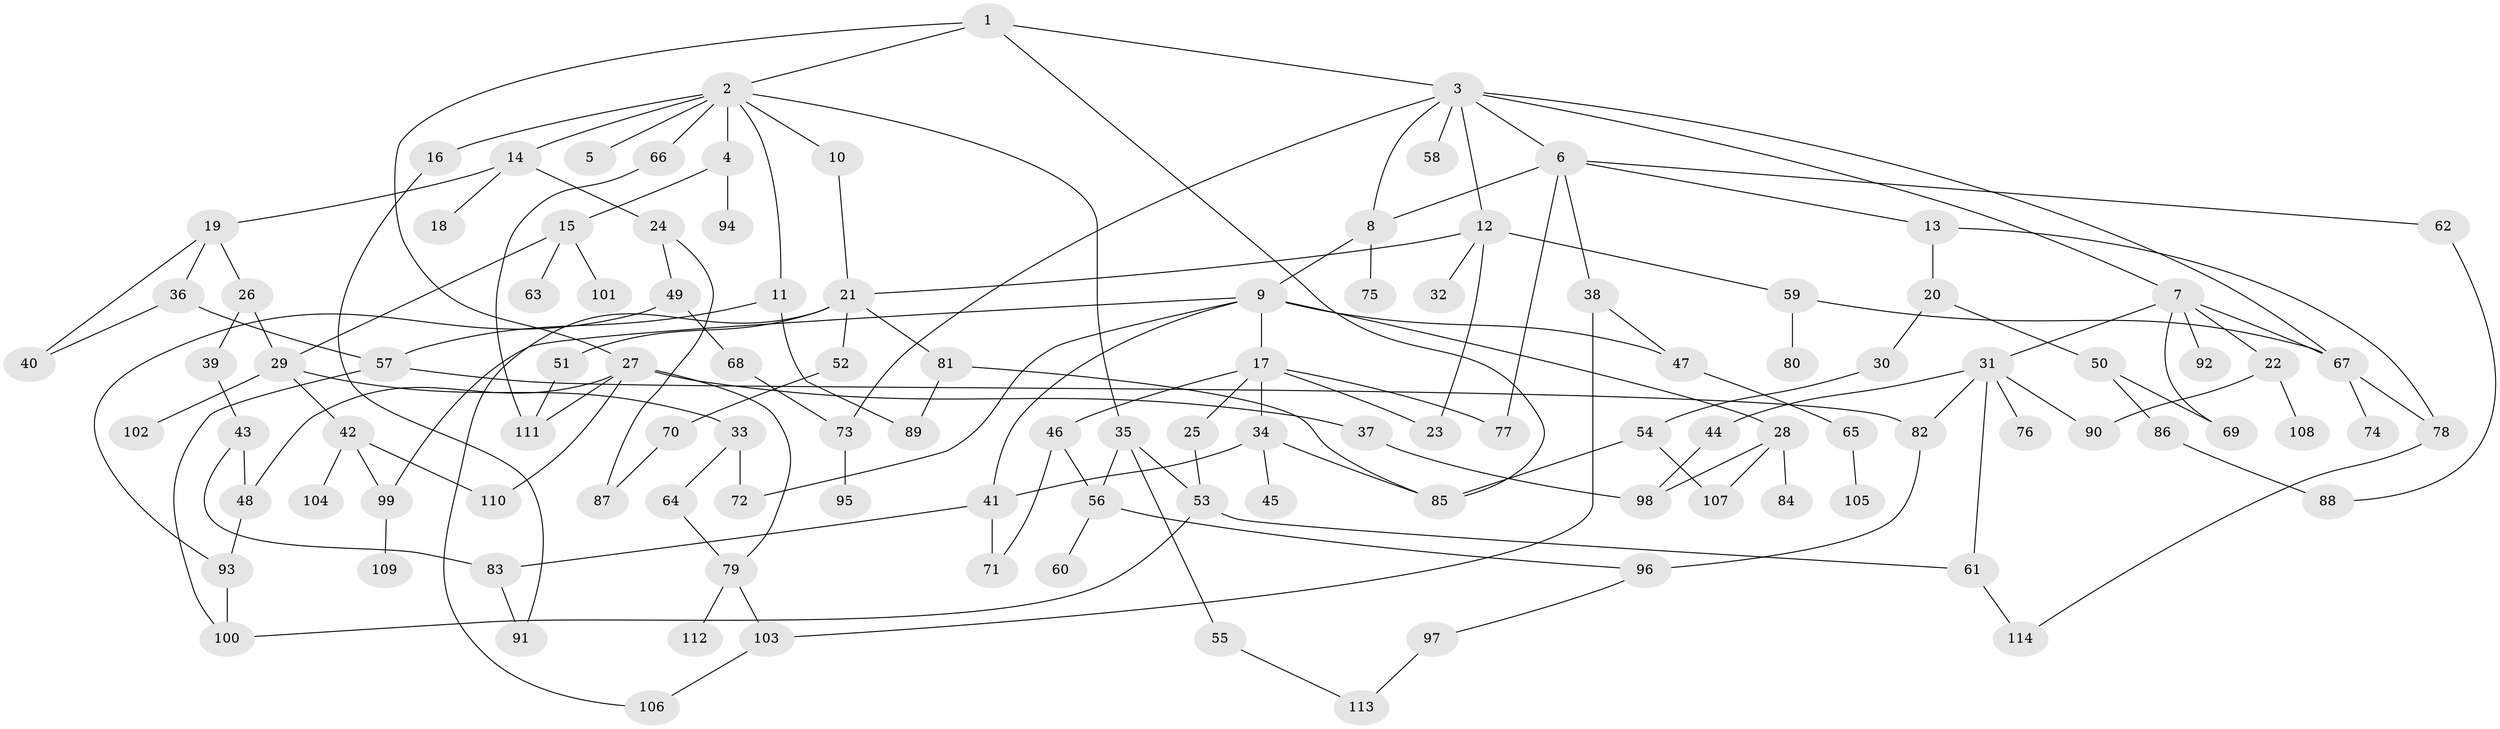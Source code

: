 // Generated by graph-tools (version 1.1) at 2025/41/03/09/25 04:41:37]
// undirected, 114 vertices, 159 edges
graph export_dot {
graph [start="1"]
  node [color=gray90,style=filled];
  1;
  2;
  3;
  4;
  5;
  6;
  7;
  8;
  9;
  10;
  11;
  12;
  13;
  14;
  15;
  16;
  17;
  18;
  19;
  20;
  21;
  22;
  23;
  24;
  25;
  26;
  27;
  28;
  29;
  30;
  31;
  32;
  33;
  34;
  35;
  36;
  37;
  38;
  39;
  40;
  41;
  42;
  43;
  44;
  45;
  46;
  47;
  48;
  49;
  50;
  51;
  52;
  53;
  54;
  55;
  56;
  57;
  58;
  59;
  60;
  61;
  62;
  63;
  64;
  65;
  66;
  67;
  68;
  69;
  70;
  71;
  72;
  73;
  74;
  75;
  76;
  77;
  78;
  79;
  80;
  81;
  82;
  83;
  84;
  85;
  86;
  87;
  88;
  89;
  90;
  91;
  92;
  93;
  94;
  95;
  96;
  97;
  98;
  99;
  100;
  101;
  102;
  103;
  104;
  105;
  106;
  107;
  108;
  109;
  110;
  111;
  112;
  113;
  114;
  1 -- 2;
  1 -- 3;
  1 -- 27;
  1 -- 85;
  2 -- 4;
  2 -- 5;
  2 -- 10;
  2 -- 11;
  2 -- 14;
  2 -- 16;
  2 -- 35;
  2 -- 66;
  3 -- 6;
  3 -- 7;
  3 -- 12;
  3 -- 58;
  3 -- 73;
  3 -- 8;
  3 -- 67;
  4 -- 15;
  4 -- 94;
  6 -- 8;
  6 -- 13;
  6 -- 38;
  6 -- 62;
  6 -- 77;
  7 -- 22;
  7 -- 31;
  7 -- 69;
  7 -- 92;
  7 -- 67;
  8 -- 9;
  8 -- 75;
  9 -- 17;
  9 -- 28;
  9 -- 41;
  9 -- 99;
  9 -- 72;
  9 -- 47;
  10 -- 21;
  11 -- 57;
  11 -- 89;
  12 -- 21;
  12 -- 23;
  12 -- 32;
  12 -- 59;
  13 -- 20;
  13 -- 78;
  14 -- 18;
  14 -- 19;
  14 -- 24;
  15 -- 29;
  15 -- 63;
  15 -- 101;
  16 -- 91;
  17 -- 25;
  17 -- 34;
  17 -- 46;
  17 -- 77;
  17 -- 23;
  19 -- 26;
  19 -- 36;
  19 -- 40;
  20 -- 30;
  20 -- 50;
  21 -- 51;
  21 -- 52;
  21 -- 81;
  21 -- 106;
  22 -- 90;
  22 -- 108;
  24 -- 49;
  24 -- 87;
  25 -- 53;
  26 -- 39;
  26 -- 29;
  27 -- 37;
  27 -- 48;
  27 -- 111;
  27 -- 79;
  27 -- 110;
  28 -- 84;
  28 -- 98;
  28 -- 107;
  29 -- 33;
  29 -- 42;
  29 -- 102;
  30 -- 54;
  31 -- 44;
  31 -- 61;
  31 -- 76;
  31 -- 82;
  31 -- 90;
  33 -- 64;
  33 -- 72;
  34 -- 45;
  34 -- 85;
  34 -- 41;
  35 -- 53;
  35 -- 55;
  35 -- 56;
  36 -- 40;
  36 -- 57;
  37 -- 98;
  38 -- 47;
  38 -- 103;
  39 -- 43;
  41 -- 83;
  41 -- 71;
  42 -- 104;
  42 -- 110;
  42 -- 99;
  43 -- 83;
  43 -- 48;
  44 -- 98;
  46 -- 71;
  46 -- 56;
  47 -- 65;
  48 -- 93;
  49 -- 68;
  49 -- 93;
  50 -- 86;
  50 -- 69;
  51 -- 111;
  52 -- 70;
  53 -- 61;
  53 -- 100;
  54 -- 107;
  54 -- 85;
  55 -- 113;
  56 -- 60;
  56 -- 96;
  57 -- 82;
  57 -- 100;
  59 -- 67;
  59 -- 80;
  61 -- 114;
  62 -- 88;
  64 -- 79;
  65 -- 105;
  66 -- 111;
  67 -- 74;
  67 -- 78;
  68 -- 73;
  70 -- 87;
  73 -- 95;
  78 -- 114;
  79 -- 112;
  79 -- 103;
  81 -- 89;
  81 -- 85;
  82 -- 96;
  83 -- 91;
  86 -- 88;
  93 -- 100;
  96 -- 97;
  97 -- 113;
  99 -- 109;
  103 -- 106;
}
